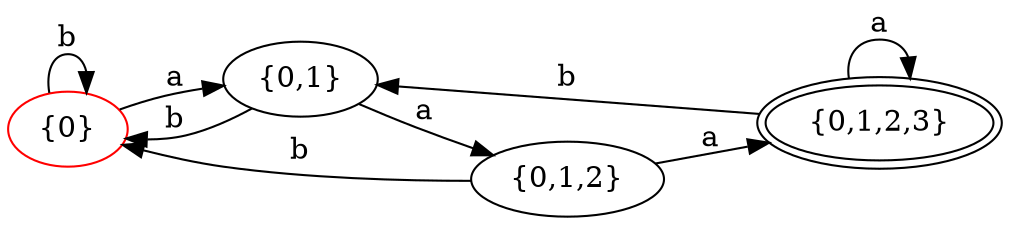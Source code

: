 digraph a {
 rankdir=LR
0[ label ="{0}", color=red ];
0 -> 1 [ label = "a" ];
0 -> 0 [ label = "b" ];
1[ label ="{0,1}",];
1 -> 2 [ label = "a" ];
1 -> 0 [ label = "b" ];
2[ label ="{0,1,2}",];
2 -> 0 [ label = "b" ];
2 -> 3 [ label = "a" ];
3[ label ="{0,1,2,3}",peripheries=2 ];
3 -> 1 [ label = "b" ];
3 -> 3 [ label = "a" ];
}
